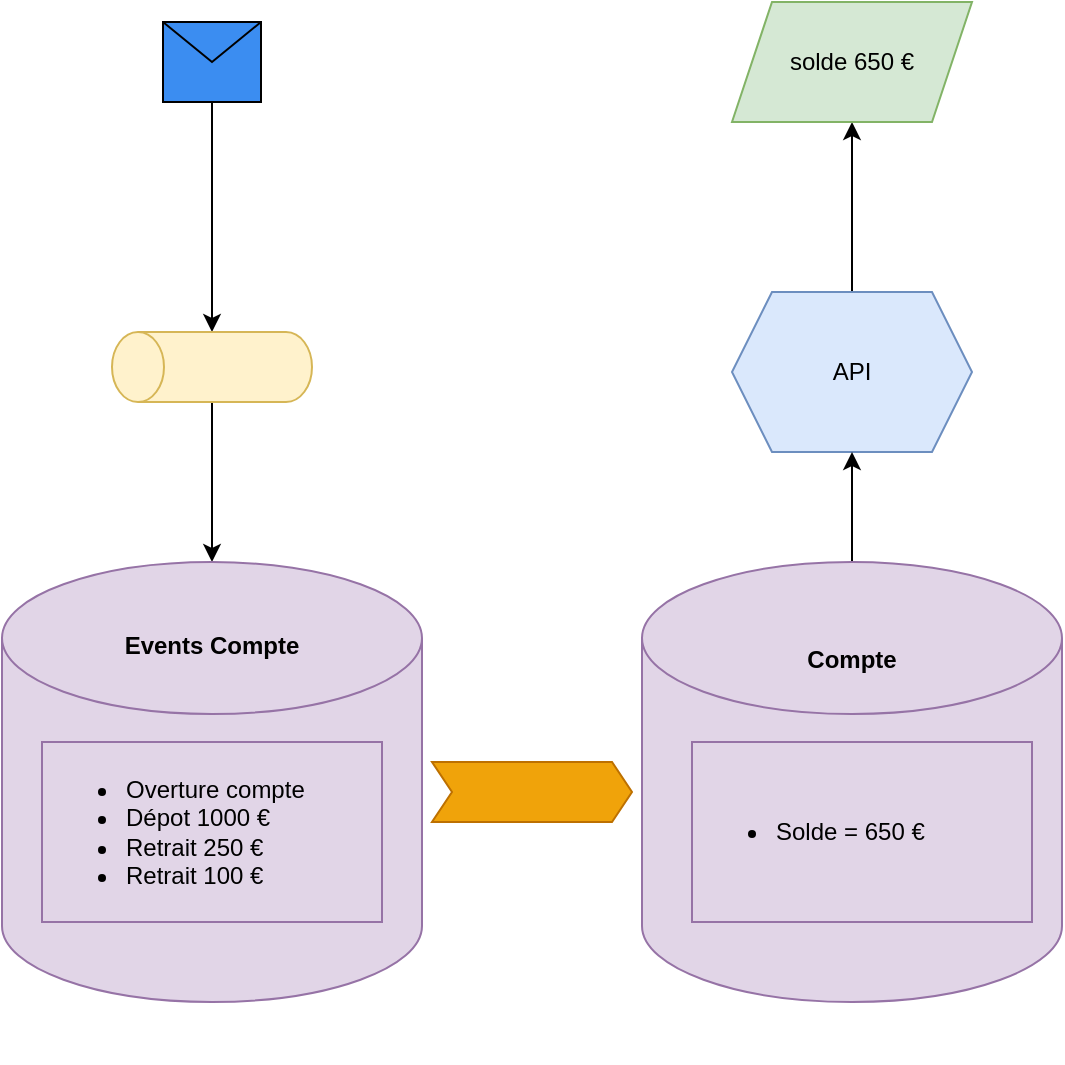 <mxfile version="14.4.3" type="device"><diagram id="VtYEAXUVwP8S4mDBPONb" name="Page-1"><mxGraphModel dx="1422" dy="825" grid="1" gridSize="10" guides="1" tooltips="1" connect="1" arrows="1" fold="1" page="1" pageScale="1" pageWidth="850" pageHeight="1100" math="0" shadow="0"><root><mxCell id="0"/><mxCell id="1" parent="0"/><mxCell id="LkcxUw-KesFKXq3gX6y5-4" style="edgeStyle=orthogonalEdgeStyle;rounded=0;orthogonalLoop=1;jettySize=auto;html=1;exitX=0.5;exitY=1;exitDx=0;exitDy=0;entryX=1;entryY=0.5;entryDx=0;entryDy=0;entryPerimeter=0;" parent="1" target="LkcxUw-KesFKXq3gX6y5-2" edge="1" source="LkcxUw-KesFKXq3gX6y5-7"><mxGeometry relative="1" as="geometry"><mxPoint x="200" y="240" as="sourcePoint"/></mxGeometry></mxCell><mxCell id="LkcxUw-KesFKXq3gX6y5-13" style="edgeStyle=orthogonalEdgeStyle;rounded=0;orthogonalLoop=1;jettySize=auto;html=1;exitX=0;exitY=0.5;exitDx=0;exitDy=0;exitPerimeter=0;entryX=0.5;entryY=0;entryDx=0;entryDy=0;entryPerimeter=0;" parent="1" source="LkcxUw-KesFKXq3gX6y5-2" target="LkcxUw-KesFKXq3gX6y5-12" edge="1"><mxGeometry relative="1" as="geometry"/></mxCell><mxCell id="LkcxUw-KesFKXq3gX6y5-2" value="" style="shape=cylinder3;whiteSpace=wrap;html=1;boundedLbl=1;backgroundOutline=1;size=13;rotation=-90;fillColor=#fff2cc;strokeColor=#d6b656;" parent="1" vertex="1"><mxGeometry x="282.5" y="252.5" width="35" height="100" as="geometry"/></mxCell><mxCell id="LkcxUw-KesFKXq3gX6y5-7" value="" style="shape=message;html=1;whiteSpace=wrap;html=1;outlineConnect=0;fillColor=#3B8DF1;" parent="1" vertex="1"><mxGeometry x="275.5" y="130" width="49" height="40" as="geometry"/></mxCell><mxCell id="LkcxUw-KesFKXq3gX6y5-12" value="&lt;b&gt;Events Compte&lt;/b&gt;&lt;br&gt;&lt;br&gt;&lt;br&gt;&lt;br&gt;&lt;br&gt;&lt;br&gt;&lt;br&gt;&lt;br&gt;&lt;br&gt;&lt;br&gt;&lt;br&gt;&lt;br&gt;&lt;br&gt;&lt;br&gt;&lt;br&gt;" style="shape=cylinder3;whiteSpace=wrap;html=1;boundedLbl=1;backgroundOutline=1;size=38;fillColor=#e1d5e7;strokeColor=#9673a6;" parent="1" vertex="1"><mxGeometry x="195" y="400" width="210" height="220" as="geometry"/></mxCell><mxCell id="LkcxUw-KesFKXq3gX6y5-14" value="&lt;ul&gt;&lt;li&gt;Overture compte&lt;/li&gt;&lt;li&gt;Dépot 1000 €&lt;/li&gt;&lt;li&gt;Retrait 250 €&lt;/li&gt;&lt;li&gt;Retrait 100 €&lt;/li&gt;&lt;/ul&gt;" style="rounded=0;whiteSpace=wrap;html=1;fillColor=#e1d5e7;strokeColor=#9673a6;align=left;" parent="1" vertex="1"><mxGeometry x="215" y="490" width="170" height="90" as="geometry"/></mxCell><mxCell id="LkcxUw-KesFKXq3gX6y5-18" style="edgeStyle=orthogonalEdgeStyle;rounded=0;orthogonalLoop=1;jettySize=auto;html=1;exitX=0.5;exitY=0;exitDx=0;exitDy=0;" parent="1" source="LkcxUw-KesFKXq3gX6y5-15" target="LkcxUw-KesFKXq3gX6y5-17" edge="1"><mxGeometry relative="1" as="geometry"/></mxCell><mxCell id="LkcxUw-KesFKXq3gX6y5-15" value="API" style="shape=hexagon;perimeter=hexagonPerimeter2;whiteSpace=wrap;html=1;fixedSize=1;fillColor=#dae8fc;strokeColor=#6c8ebf;" parent="1" vertex="1"><mxGeometry x="560" y="265" width="120" height="80" as="geometry"/></mxCell><mxCell id="LkcxUw-KesFKXq3gX6y5-17" value="solde 650 €" style="shape=parallelogram;perimeter=parallelogramPerimeter;whiteSpace=wrap;html=1;fixedSize=1;fillColor=#d5e8d4;strokeColor=#82b366;" parent="1" vertex="1"><mxGeometry x="560" y="120" width="120" height="60" as="geometry"/></mxCell><mxCell id="tshM14-wIxjSHLXTZl-Q-4" style="edgeStyle=orthogonalEdgeStyle;rounded=0;orthogonalLoop=1;jettySize=auto;html=1;exitX=0.5;exitY=0;exitDx=0;exitDy=0;exitPerimeter=0;entryX=0.5;entryY=1;entryDx=0;entryDy=0;" edge="1" parent="1" source="tshM14-wIxjSHLXTZl-Q-1" target="LkcxUw-KesFKXq3gX6y5-15"><mxGeometry relative="1" as="geometry"/></mxCell><mxCell id="tshM14-wIxjSHLXTZl-Q-1" value="&lt;b&gt;Compte&lt;/b&gt;&lt;br&gt;&lt;br&gt;&lt;br&gt;&lt;br&gt;&lt;br&gt;&lt;br&gt;&lt;br&gt;&lt;br&gt;&lt;br&gt;&lt;br&gt;&lt;br&gt;&lt;br&gt;&lt;br&gt;&lt;br&gt;" style="shape=cylinder3;whiteSpace=wrap;html=1;boundedLbl=1;backgroundOutline=1;size=38;fillColor=#e1d5e7;strokeColor=#9673a6;" vertex="1" parent="1"><mxGeometry x="515" y="400" width="210" height="220" as="geometry"/></mxCell><mxCell id="tshM14-wIxjSHLXTZl-Q-2" value="" style="html=1;shadow=0;dashed=0;align=center;verticalAlign=middle;shape=mxgraph.arrows2.arrow;dy=0;dx=10;notch=10;fillColor=#f0a30a;strokeColor=#BD7000;fontColor=#ffffff;" vertex="1" parent="1"><mxGeometry x="410" y="500" width="100" height="30" as="geometry"/></mxCell><mxCell id="tshM14-wIxjSHLXTZl-Q-3" value="&lt;ul&gt;&lt;li&gt;Solde = 650 €&lt;/li&gt;&lt;/ul&gt;" style="rounded=0;whiteSpace=wrap;html=1;fillColor=#e1d5e7;strokeColor=#9673a6;align=left;" vertex="1" parent="1"><mxGeometry x="540" y="490" width="170" height="90" as="geometry"/></mxCell></root></mxGraphModel></diagram></mxfile>